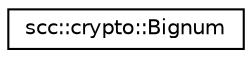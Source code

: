 digraph "Graphical Class Hierarchy"
{
 // LATEX_PDF_SIZE
  edge [fontname="Helvetica",fontsize="10",labelfontname="Helvetica",labelfontsize="10"];
  node [fontname="Helvetica",fontsize="10",shape=record];
  rankdir="LR";
  Node0 [label="scc::crypto::Bignum",height=0.2,width=0.4,color="black", fillcolor="white", style="filled",URL="$da/d2a/classscc_1_1crypto_1_1Bignum.html",tooltip="Big number."];
}
